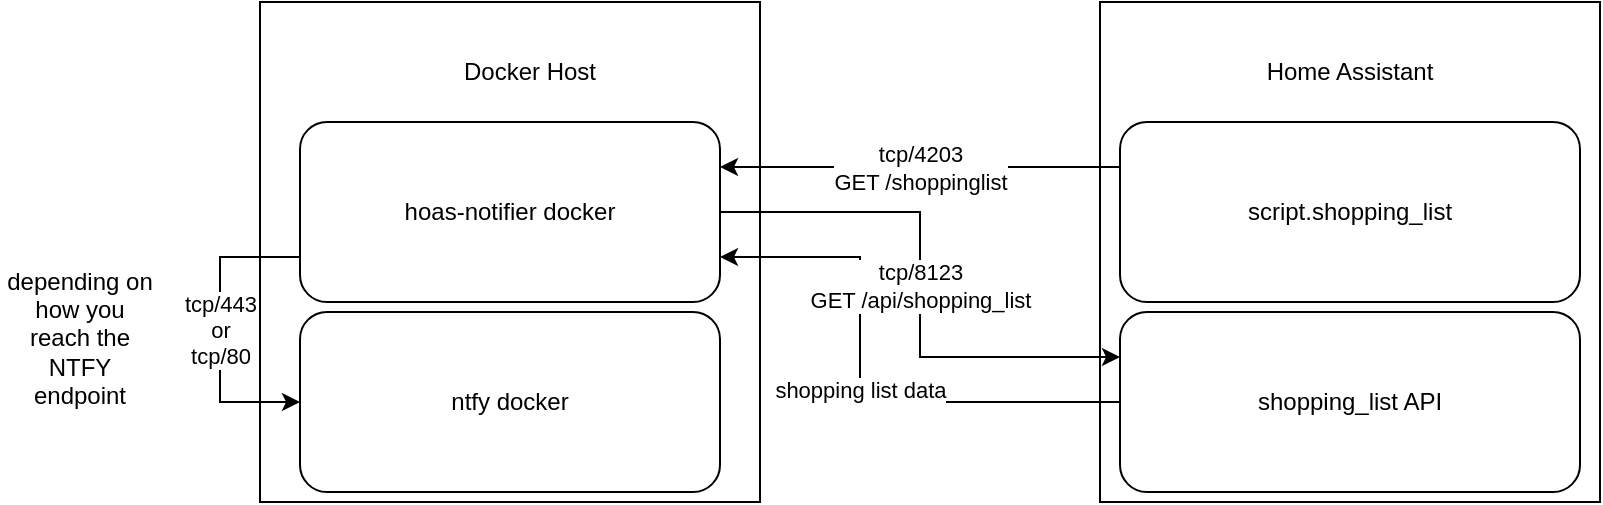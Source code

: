 <mxfile version="26.0.1">
  <diagram name="Page-1" id="9pSlutS14w5OOk423_Tn">
    <mxGraphModel dx="1050" dy="596" grid="1" gridSize="10" guides="1" tooltips="1" connect="1" arrows="1" fold="1" page="1" pageScale="1" pageWidth="850" pageHeight="1100" math="0" shadow="0">
      <root>
        <mxCell id="0" />
        <mxCell id="1" parent="0" />
        <mxCell id="0O63RP4pciQtD-sS-Z8--1" value="&lt;div style=&quot;padding-top: 0px;&quot;&gt;&lt;br&gt;&lt;/div&gt;" style="whiteSpace=wrap;html=1;aspect=fixed;align=center;" vertex="1" parent="1">
          <mxGeometry x="150" y="100" width="250" height="250" as="geometry" />
        </mxCell>
        <mxCell id="0O63RP4pciQtD-sS-Z8--18" value="tcp/443&lt;div&gt;or&lt;/div&gt;&lt;div&gt;tcp/80&lt;/div&gt;" style="edgeStyle=orthogonalEdgeStyle;rounded=0;orthogonalLoop=1;jettySize=auto;html=1;exitX=0;exitY=0.75;exitDx=0;exitDy=0;entryX=0;entryY=0.5;entryDx=0;entryDy=0;" edge="1" parent="1" source="0O63RP4pciQtD-sS-Z8--3" target="0O63RP4pciQtD-sS-Z8--11">
          <mxGeometry relative="1" as="geometry">
            <Array as="points">
              <mxPoint x="130" y="228" />
              <mxPoint x="130" y="300" />
            </Array>
          </mxGeometry>
        </mxCell>
        <mxCell id="0O63RP4pciQtD-sS-Z8--21" value="&lt;div&gt;&lt;br&gt;&lt;/div&gt;" style="edgeLabel;html=1;align=center;verticalAlign=middle;resizable=0;points=[];" vertex="1" connectable="0" parent="0O63RP4pciQtD-sS-Z8--18">
          <mxGeometry x="-0.044" y="-3" relative="1" as="geometry">
            <mxPoint as="offset" />
          </mxGeometry>
        </mxCell>
        <mxCell id="0O63RP4pciQtD-sS-Z8--3" value="hoas-notifier docker" style="rounded=1;whiteSpace=wrap;html=1;" vertex="1" parent="1">
          <mxGeometry x="170" y="160" width="210" height="90" as="geometry" />
        </mxCell>
        <mxCell id="0O63RP4pciQtD-sS-Z8--5" value="" style="whiteSpace=wrap;html=1;aspect=fixed;align=center;" vertex="1" parent="1">
          <mxGeometry x="570" y="100" width="250" height="250" as="geometry" />
        </mxCell>
        <mxCell id="0O63RP4pciQtD-sS-Z8--6" value="Docker Host" style="text;html=1;align=center;verticalAlign=middle;whiteSpace=wrap;rounded=0;" vertex="1" parent="1">
          <mxGeometry x="205" y="120" width="160" height="30" as="geometry" />
        </mxCell>
        <mxCell id="0O63RP4pciQtD-sS-Z8--2" value="Home Assistant" style="text;html=1;align=center;verticalAlign=middle;whiteSpace=wrap;rounded=0;" vertex="1" parent="1">
          <mxGeometry x="615" y="120" width="160" height="30" as="geometry" />
        </mxCell>
        <mxCell id="0O63RP4pciQtD-sS-Z8--16" value="shopping list data" style="edgeStyle=orthogonalEdgeStyle;rounded=0;orthogonalLoop=1;jettySize=auto;html=1;exitX=0;exitY=0.5;exitDx=0;exitDy=0;entryX=1;entryY=0.75;entryDx=0;entryDy=0;" edge="1" parent="1" source="0O63RP4pciQtD-sS-Z8--7" target="0O63RP4pciQtD-sS-Z8--3">
          <mxGeometry relative="1" as="geometry">
            <Array as="points">
              <mxPoint x="450" y="300" />
              <mxPoint x="450" y="228" />
            </Array>
          </mxGeometry>
        </mxCell>
        <mxCell id="0O63RP4pciQtD-sS-Z8--7" value="shopping_list API" style="rounded=1;whiteSpace=wrap;html=1;" vertex="1" parent="1">
          <mxGeometry x="580" y="255" width="230" height="90" as="geometry" />
        </mxCell>
        <mxCell id="0O63RP4pciQtD-sS-Z8--8" value="script.shopping_list" style="rounded=1;whiteSpace=wrap;html=1;" vertex="1" parent="1">
          <mxGeometry x="580" y="160" width="230" height="90" as="geometry" />
        </mxCell>
        <mxCell id="0O63RP4pciQtD-sS-Z8--11" value="ntfy docker" style="rounded=1;whiteSpace=wrap;html=1;" vertex="1" parent="1">
          <mxGeometry x="170" y="255" width="210" height="90" as="geometry" />
        </mxCell>
        <mxCell id="0O63RP4pciQtD-sS-Z8--15" value="tcp/8123&lt;div&gt;GET /api/shopping_list&lt;/div&gt;" style="edgeStyle=orthogonalEdgeStyle;rounded=0;orthogonalLoop=1;jettySize=auto;html=1;exitX=1;exitY=0.5;exitDx=0;exitDy=0;entryX=0;entryY=0.25;entryDx=0;entryDy=0;" edge="1" parent="1" source="0O63RP4pciQtD-sS-Z8--3" target="0O63RP4pciQtD-sS-Z8--7">
          <mxGeometry relative="1" as="geometry" />
        </mxCell>
        <mxCell id="0O63RP4pciQtD-sS-Z8--9" value="tcp/4203&lt;div&gt;GET /shoppinglist&lt;/div&gt;" style="edgeStyle=orthogonalEdgeStyle;rounded=0;orthogonalLoop=1;jettySize=auto;html=1;entryX=1;entryY=0.25;entryDx=0;entryDy=0;" edge="1" parent="1" source="0O63RP4pciQtD-sS-Z8--8" target="0O63RP4pciQtD-sS-Z8--3">
          <mxGeometry relative="1" as="geometry">
            <Array as="points">
              <mxPoint x="510" y="183" />
            </Array>
          </mxGeometry>
        </mxCell>
        <mxCell id="0O63RP4pciQtD-sS-Z8--22" value="depending on how you reach the NTFY endpoint" style="text;html=1;align=center;verticalAlign=middle;whiteSpace=wrap;rounded=0;" vertex="1" parent="1">
          <mxGeometry x="20" y="225" width="80" height="85" as="geometry" />
        </mxCell>
      </root>
    </mxGraphModel>
  </diagram>
</mxfile>
